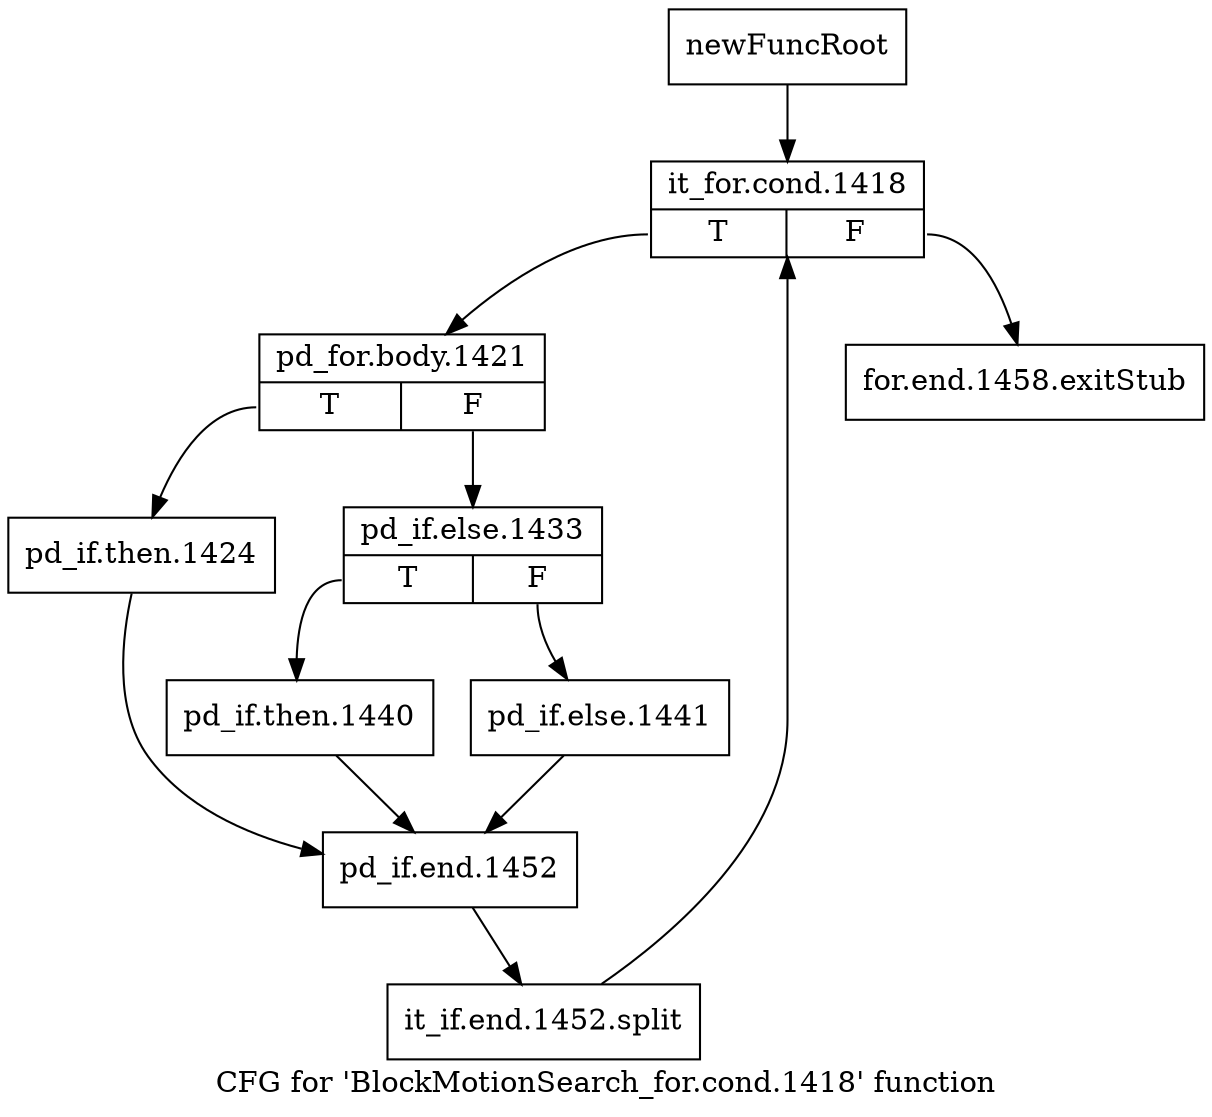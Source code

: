 digraph "CFG for 'BlockMotionSearch_for.cond.1418' function" {
	label="CFG for 'BlockMotionSearch_for.cond.1418' function";

	Node0x29e9880 [shape=record,label="{newFuncRoot}"];
	Node0x29e9880 -> Node0x29e9920;
	Node0x29e98d0 [shape=record,label="{for.end.1458.exitStub}"];
	Node0x29e9920 [shape=record,label="{it_for.cond.1418|{<s0>T|<s1>F}}"];
	Node0x29e9920:s0 -> Node0x29e9970;
	Node0x29e9920:s1 -> Node0x29e98d0;
	Node0x29e9970 [shape=record,label="{pd_for.body.1421|{<s0>T|<s1>F}}"];
	Node0x29e9970:s0 -> Node0x29e9ab0;
	Node0x29e9970:s1 -> Node0x29e99c0;
	Node0x29e99c0 [shape=record,label="{pd_if.else.1433|{<s0>T|<s1>F}}"];
	Node0x29e99c0:s0 -> Node0x29e9a60;
	Node0x29e99c0:s1 -> Node0x29e9a10;
	Node0x29e9a10 [shape=record,label="{pd_if.else.1441}"];
	Node0x29e9a10 -> Node0x29e9b00;
	Node0x29e9a60 [shape=record,label="{pd_if.then.1440}"];
	Node0x29e9a60 -> Node0x29e9b00;
	Node0x29e9ab0 [shape=record,label="{pd_if.then.1424}"];
	Node0x29e9ab0 -> Node0x29e9b00;
	Node0x29e9b00 [shape=record,label="{pd_if.end.1452}"];
	Node0x29e9b00 -> Node0x38d61f0;
	Node0x38d61f0 [shape=record,label="{it_if.end.1452.split}"];
	Node0x38d61f0 -> Node0x29e9920;
}
